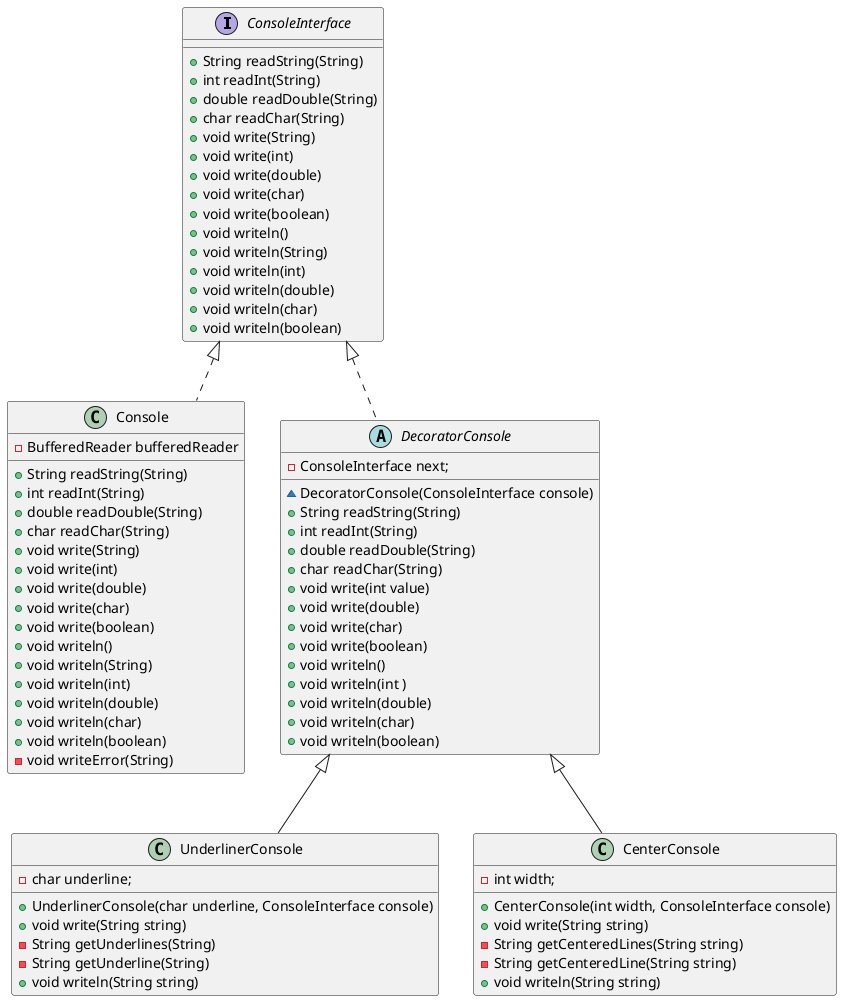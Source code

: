 @startuml

interface ConsoleInterface {
  + String readString(String)
	+ int readInt(String)
	+ double readDouble(String)
	+ char readChar(String)
	+ void write(String)
	+ void write(int)
	+ void write(double)
	+ void write(char)
	+ void write(boolean)
	+ void writeln()
	+ void writeln(String)
	+ void writeln(int)
	+ void writeln(double)
	+ void writeln(char)
	+ void writeln(boolean)
}


class Console implements ConsoleInterface {
	- BufferedReader bufferedReader
	+ String readString(String)
	+ int readInt(String)
	+ double readDouble(String)
	+ char readChar(String) 
	+ void write(String)
	+ void write(int)
	+ void write(double)
	+ void write(char)
	+ void write(boolean) 
	+ void writeln()
	+ void writeln(String)
	+ void writeln(int) 
	+ void writeln(double) 
	+ void writeln(char)
	+ void writeln(boolean)
	- void writeError(String)
}

abstract class DecoratorConsole implements ConsoleInterface {
  - ConsoleInterface next;
  ~ DecoratorConsole(ConsoleInterface console)
  + String readString(String)
  + int readInt(String)
  + double readDouble(String)
  + char readChar(String)
  + void write(int value)
  + void write(double)
  + void write(char)
  + void write(boolean) 
  + void writeln()
  + void writeln(int )
  + void writeln(double)
  + void writeln(char)
  + void writeln(boolean) 
}

class UnderlinerConsole extends DecoratorConsole {
  - char underline;
  + UnderlinerConsole(char underline, ConsoleInterface console)
  + void write(String string)
  - String getUnderlines(String)
  - String getUnderline(String)
  + void writeln(String string) 
}


class CenterConsole extends DecoratorConsole  {
  - int width;
  + CenterConsole(int width, ConsoleInterface console)
  + void write(String string) 
  - String getCenteredLines(String string) 
  - String getCenteredLine(String string)
  + void writeln(String string) 
}

@enduml
